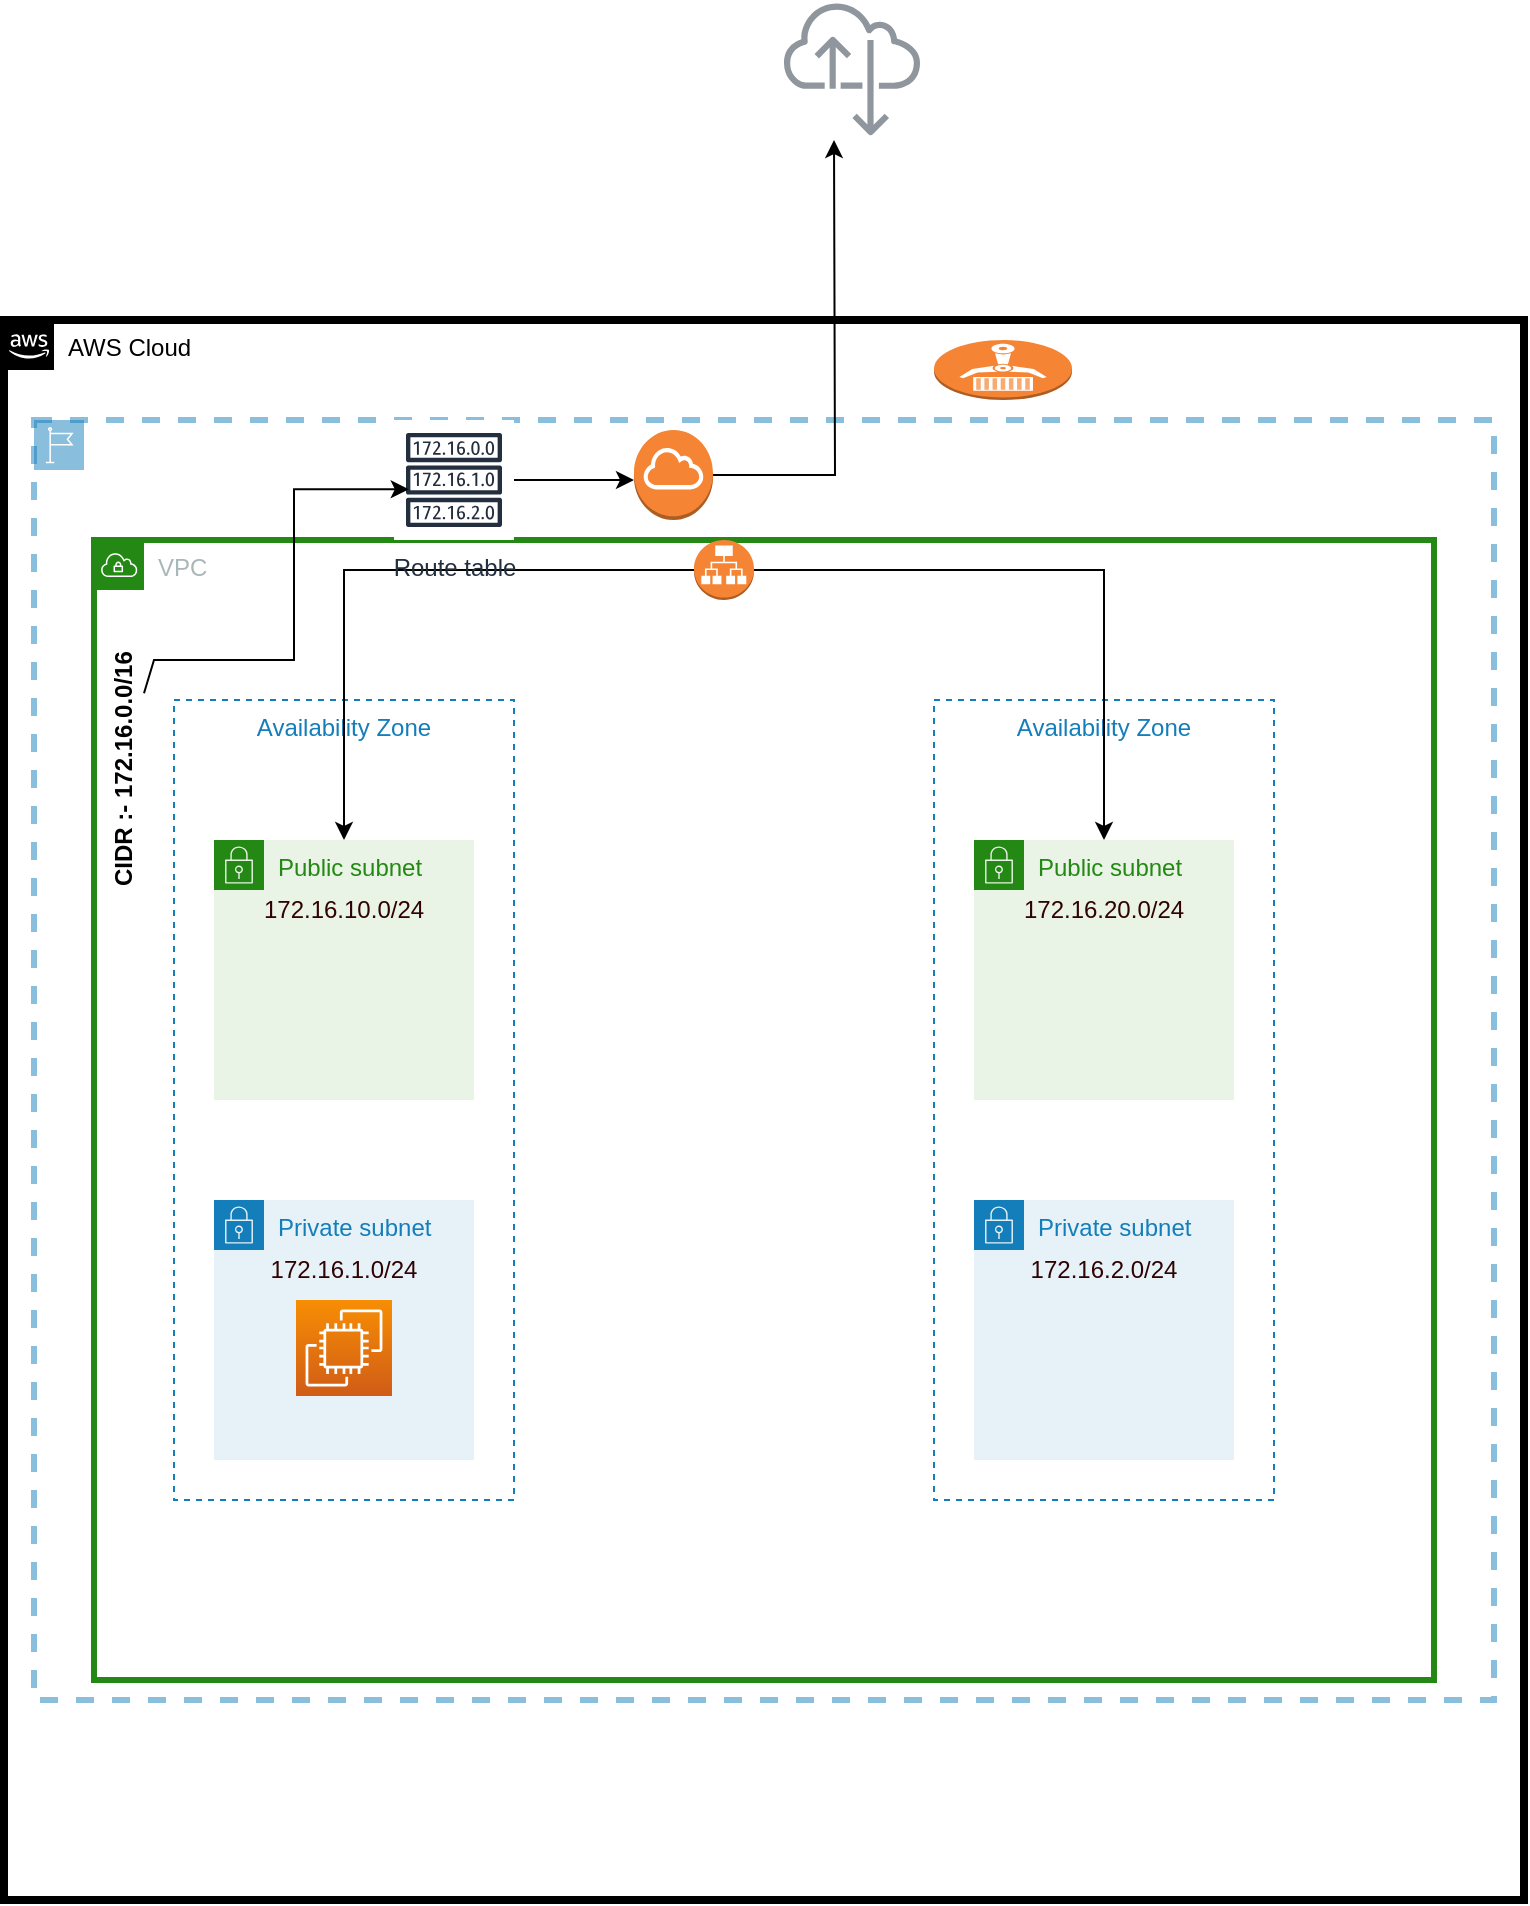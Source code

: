 <mxfile>
    <diagram id="OwN3kuKhuxCaTT70P8Zz" name="Page-1">
        <mxGraphModel dx="1090" dy="1825" grid="1" gridSize="10" guides="1" tooltips="1" connect="1" arrows="1" fold="1" page="1" pageScale="1" pageWidth="850" pageHeight="1100" math="0" shadow="0">
            <root>
                <mxCell id="0"/>
                <mxCell id="1" parent="0"/>
                <mxCell id="2" value="AWS Cloud" style="points=[[0,0],[0.25,0],[0.5,0],[0.75,0],[1,0],[1,0.25],[1,0.5],[1,0.75],[1,1],[0.75,1],[0.5,1],[0.25,1],[0,1],[0,0.75],[0,0.5],[0,0.25]];outlineConnect=0;html=1;whiteSpace=wrap;fontSize=12;fontStyle=0;container=1;pointerEvents=0;collapsible=0;recursiveResize=0;shape=mxgraph.aws4.group;grIcon=mxgraph.aws4.group_aws_cloud_alt;verticalAlign=top;align=left;spacingLeft=30;dashed=0;strokeWidth=4;" vertex="1" parent="1">
                    <mxGeometry x="35" y="-20" width="760" height="790" as="geometry"/>
                </mxCell>
                <mxCell id="3" value="" style="outlineConnect=0;dashed=0;verticalLabelPosition=bottom;verticalAlign=top;align=center;html=1;shape=mxgraph.aws3.ecr;fillColor=#F58534;gradientColor=none;" vertex="1" parent="2">
                    <mxGeometry x="465" y="10" width="69" height="30" as="geometry"/>
                </mxCell>
                <mxCell id="4" value="" style="points=[[0,0],[0.25,0],[0.5,0],[0.75,0],[1,0],[1,0.25],[1,0.5],[1,0.75],[1,1],[0.75,1],[0.5,1],[0.25,1],[0,1],[0,0.75],[0,0.5],[0,0.25]];outlineConnect=0;gradientColor=none;html=1;whiteSpace=wrap;fontSize=12;fontStyle=0;container=1;pointerEvents=0;collapsible=0;recursiveResize=0;shape=mxgraph.aws4.group;grIcon=mxgraph.aws4.group_region;strokeColor=#147EBA;fillColor=none;verticalAlign=top;align=left;spacingLeft=30;fontColor=#147EBA;dashed=1;opacity=50;strokeWidth=3;" vertex="1" parent="1">
                    <mxGeometry x="50" y="30" width="730" height="640" as="geometry"/>
                </mxCell>
                <mxCell id="5" value="VPC" style="points=[[0,0],[0.25,0],[0.5,0],[0.75,0],[1,0],[1,0.25],[1,0.5],[1,0.75],[1,1],[0.75,1],[0.5,1],[0.25,1],[0,1],[0,0.75],[0,0.5],[0,0.25]];outlineConnect=0;gradientColor=none;html=1;whiteSpace=wrap;fontSize=12;fontStyle=0;container=1;pointerEvents=0;collapsible=0;recursiveResize=0;shape=mxgraph.aws4.group;grIcon=mxgraph.aws4.group_vpc;strokeColor=#248814;fillColor=none;verticalAlign=top;align=left;spacingLeft=30;fontColor=#AAB7B8;dashed=0;strokeWidth=3;" vertex="1" parent="4">
                    <mxGeometry x="30" y="60" width="670" height="570" as="geometry"/>
                </mxCell>
                <mxCell id="6" value="Availability Zone" style="fillColor=none;strokeColor=#147EBA;dashed=1;verticalAlign=top;fontStyle=0;fontColor=#147EBA;" vertex="1" parent="5">
                    <mxGeometry x="40" y="80" width="170" height="400" as="geometry"/>
                </mxCell>
                <mxCell id="7" value="Availability Zone" style="fillColor=none;strokeColor=#147EBA;dashed=1;verticalAlign=top;fontStyle=0;fontColor=#147EBA;" vertex="1" parent="5">
                    <mxGeometry x="420" y="80" width="170" height="400" as="geometry"/>
                </mxCell>
                <mxCell id="12" value="Private subnet" style="points=[[0,0],[0.25,0],[0.5,0],[0.75,0],[1,0],[1,0.25],[1,0.5],[1,0.75],[1,1],[0.75,1],[0.5,1],[0.25,1],[0,1],[0,0.75],[0,0.5],[0,0.25]];outlineConnect=0;gradientColor=none;html=1;whiteSpace=wrap;fontSize=12;fontStyle=0;container=1;pointerEvents=0;collapsible=0;recursiveResize=0;shape=mxgraph.aws4.group;grIcon=mxgraph.aws4.group_security_group;grStroke=0;strokeColor=#147EBA;fillColor=#E6F2F8;verticalAlign=top;align=left;spacingLeft=30;fontColor=#147EBA;dashed=0;" vertex="1" parent="5">
                    <mxGeometry x="60" y="330" width="130" height="130" as="geometry"/>
                </mxCell>
                <mxCell id="27" value="" style="sketch=0;points=[[0,0,0],[0.25,0,0],[0.5,0,0],[0.75,0,0],[1,0,0],[0,1,0],[0.25,1,0],[0.5,1,0],[0.75,1,0],[1,1,0],[0,0.25,0],[0,0.5,0],[0,0.75,0],[1,0.25,0],[1,0.5,0],[1,0.75,0]];outlineConnect=0;fontColor=#232F3E;gradientColor=#F78E04;gradientDirection=north;fillColor=#D05C17;strokeColor=#ffffff;dashed=0;verticalLabelPosition=bottom;verticalAlign=top;align=center;html=1;fontSize=12;fontStyle=0;aspect=fixed;shape=mxgraph.aws4.resourceIcon;resIcon=mxgraph.aws4.ec2;strokeWidth=3;" vertex="1" parent="12">
                    <mxGeometry x="41" y="50" width="48" height="48" as="geometry"/>
                </mxCell>
                <mxCell id="13" value="Private subnet" style="points=[[0,0],[0.25,0],[0.5,0],[0.75,0],[1,0],[1,0.25],[1,0.5],[1,0.75],[1,1],[0.75,1],[0.5,1],[0.25,1],[0,1],[0,0.75],[0,0.5],[0,0.25]];outlineConnect=0;gradientColor=none;html=1;whiteSpace=wrap;fontSize=12;fontStyle=0;container=1;pointerEvents=0;collapsible=0;recursiveResize=0;shape=mxgraph.aws4.group;grIcon=mxgraph.aws4.group_security_group;grStroke=0;strokeColor=#147EBA;fillColor=#E6F2F8;verticalAlign=top;align=left;spacingLeft=30;fontColor=#147EBA;dashed=0;" vertex="1" parent="5">
                    <mxGeometry x="440" y="330" width="130" height="130" as="geometry"/>
                </mxCell>
                <mxCell id="15" style="edgeStyle=orthogonalEdgeStyle;rounded=0;orthogonalLoop=1;jettySize=auto;html=1;" edge="1" parent="5" source="18" target="29">
                    <mxGeometry relative="1" as="geometry">
                        <mxPoint x="115" y="200" as="targetPoint"/>
                    </mxGeometry>
                </mxCell>
                <mxCell id="17" style="edgeStyle=orthogonalEdgeStyle;rounded=0;orthogonalLoop=1;jettySize=auto;html=1;entryX=0.5;entryY=0;entryDx=0;entryDy=0;" edge="1" parent="5" source="18" target="28">
                    <mxGeometry relative="1" as="geometry">
                        <mxPoint x="515" y="200" as="targetPoint"/>
                    </mxGeometry>
                </mxCell>
                <mxCell id="18" value="" style="outlineConnect=0;dashed=0;verticalLabelPosition=bottom;verticalAlign=top;align=center;html=1;shape=mxgraph.aws3.application_load_balancer;fillColor=#F58534;gradientColor=none;" vertex="1" parent="5">
                    <mxGeometry x="300" width="30" height="30" as="geometry"/>
                </mxCell>
                <mxCell id="19" value="CIDR :- 172.16.0.0/16" style="text;html=1;resizable=0;autosize=1;align=left;verticalAlign=middle;points=[];rounded=1;fontStyle=1;shadow=0;sketch=0;glass=0;rotation=270;arcSize=20;" vertex="1" parent="5">
                    <mxGeometry x="-50" y="100" width="130" height="20" as="geometry"/>
                </mxCell>
                <mxCell id="28" value="Public subnet" style="points=[[0,0],[0.25,0],[0.5,0],[0.75,0],[1,0],[1,0.25],[1,0.5],[1,0.75],[1,1],[0.75,1],[0.5,1],[0.25,1],[0,1],[0,0.75],[0,0.5],[0,0.25]];outlineConnect=0;gradientColor=none;html=1;whiteSpace=wrap;fontSize=12;fontStyle=0;container=1;pointerEvents=0;collapsible=0;recursiveResize=0;shape=mxgraph.aws4.group;grIcon=mxgraph.aws4.group_security_group;grStroke=0;strokeColor=#248814;fillColor=#E9F3E6;verticalAlign=top;align=left;spacingLeft=30;fontColor=#248814;dashed=0;strokeWidth=3;" vertex="1" parent="5">
                    <mxGeometry x="440" y="150" width="130" height="130" as="geometry"/>
                </mxCell>
                <mxCell id="29" value="Public subnet" style="points=[[0,0],[0.25,0],[0.5,0],[0.75,0],[1,0],[1,0.25],[1,0.5],[1,0.75],[1,1],[0.75,1],[0.5,1],[0.25,1],[0,1],[0,0.75],[0,0.5],[0,0.25]];outlineConnect=0;gradientColor=none;html=1;whiteSpace=wrap;fontSize=12;fontStyle=0;container=1;pointerEvents=0;collapsible=0;recursiveResize=0;shape=mxgraph.aws4.group;grIcon=mxgraph.aws4.group_security_group;grStroke=0;strokeColor=#248814;fillColor=#E9F3E6;verticalAlign=top;align=left;spacingLeft=30;fontColor=#248814;dashed=0;strokeWidth=3;" vertex="1" parent="5">
                    <mxGeometry x="60" y="150" width="130" height="130" as="geometry"/>
                </mxCell>
                <mxCell id="30" value="&lt;font color=&quot;#300303&quot;&gt;172.16.10.0/24&lt;/font&gt;" style="text;strokeColor=none;align=center;fillColor=none;html=1;verticalAlign=middle;whiteSpace=wrap;rounded=0;strokeWidth=3;" vertex="1" parent="29">
                    <mxGeometry x="35" y="20" width="60" height="30" as="geometry"/>
                </mxCell>
                <mxCell id="31" value="&lt;font color=&quot;#300303&quot;&gt;172.16.20.0/24&lt;/font&gt;" style="text;strokeColor=none;align=center;fillColor=none;html=1;verticalAlign=middle;whiteSpace=wrap;rounded=0;strokeWidth=3;" vertex="1" parent="5">
                    <mxGeometry x="475" y="170" width="60" height="30" as="geometry"/>
                </mxCell>
                <mxCell id="33" value="&lt;font color=&quot;#300303&quot;&gt;172.16.1.0/24&lt;/font&gt;" style="text;strokeColor=none;align=center;fillColor=none;html=1;verticalAlign=middle;whiteSpace=wrap;rounded=0;strokeWidth=3;" vertex="1" parent="5">
                    <mxGeometry x="95" y="350" width="60" height="30" as="geometry"/>
                </mxCell>
                <mxCell id="32" value="&lt;font color=&quot;#300303&quot;&gt;172.16.2.0/24&lt;/font&gt;" style="text;strokeColor=none;align=center;fillColor=none;html=1;verticalAlign=middle;whiteSpace=wrap;rounded=0;strokeWidth=3;" vertex="1" parent="5">
                    <mxGeometry x="475" y="350" width="60" height="30" as="geometry"/>
                </mxCell>
                <mxCell id="20" value="" style="edgeStyle=orthogonalEdgeStyle;rounded=0;orthogonalLoop=1;jettySize=auto;html=1;" edge="1" parent="4" source="21" target="23">
                    <mxGeometry relative="1" as="geometry">
                        <Array as="points">
                            <mxPoint x="270" y="30"/>
                            <mxPoint x="270" y="30"/>
                        </Array>
                    </mxGeometry>
                </mxCell>
                <mxCell id="21" value="Route table" style="sketch=0;outlineConnect=0;fontColor=#232F3E;gradientColor=none;strokeColor=#232F3E;fillColor=#ffffff;dashed=0;verticalLabelPosition=bottom;verticalAlign=top;align=center;html=1;fontSize=12;fontStyle=0;aspect=fixed;shape=mxgraph.aws4.resourceIcon;resIcon=mxgraph.aws4.route_table;" vertex="1" parent="4">
                    <mxGeometry x="180" width="60" height="60" as="geometry"/>
                </mxCell>
                <mxCell id="22" style="edgeStyle=orthogonalEdgeStyle;rounded=0;orthogonalLoop=1;jettySize=auto;html=1;entryX=0.123;entryY=0.577;entryDx=0;entryDy=0;entryPerimeter=0;" edge="1" parent="4" source="19" target="21">
                    <mxGeometry relative="1" as="geometry">
                        <Array as="points">
                            <mxPoint x="60" y="120"/>
                            <mxPoint x="130" y="120"/>
                            <mxPoint x="130" y="35"/>
                        </Array>
                    </mxGeometry>
                </mxCell>
                <mxCell id="23" value="" style="outlineConnect=0;dashed=0;verticalLabelPosition=bottom;verticalAlign=top;align=center;html=1;shape=mxgraph.aws3.internet_gateway;fillColor=#F58534;gradientColor=none;rounded=1;shadow=0;glass=0;sketch=0;" vertex="1" parent="4">
                    <mxGeometry x="300" y="5" width="39.5" height="45" as="geometry"/>
                </mxCell>
                <mxCell id="24" style="edgeStyle=orthogonalEdgeStyle;rounded=0;orthogonalLoop=1;jettySize=auto;html=1;" edge="1" parent="1" source="23">
                    <mxGeometry relative="1" as="geometry">
                        <mxPoint x="450" y="-110" as="targetPoint"/>
                    </mxGeometry>
                </mxCell>
                <mxCell id="25" value="" style="sketch=0;outlineConnect=0;fontColor=#232F3E;gradientColor=none;fillColor=#232F3D;strokeColor=none;dashed=0;verticalLabelPosition=bottom;verticalAlign=top;align=center;html=1;fontSize=12;fontStyle=0;aspect=fixed;pointerEvents=1;shape=mxgraph.aws4.internet_alt22;rounded=1;shadow=0;glass=0;opacity=50;" vertex="1" parent="1">
                    <mxGeometry x="425" y="-180" width="68" height="68" as="geometry"/>
                </mxCell>
            </root>
        </mxGraphModel>
    </diagram>
</mxfile>